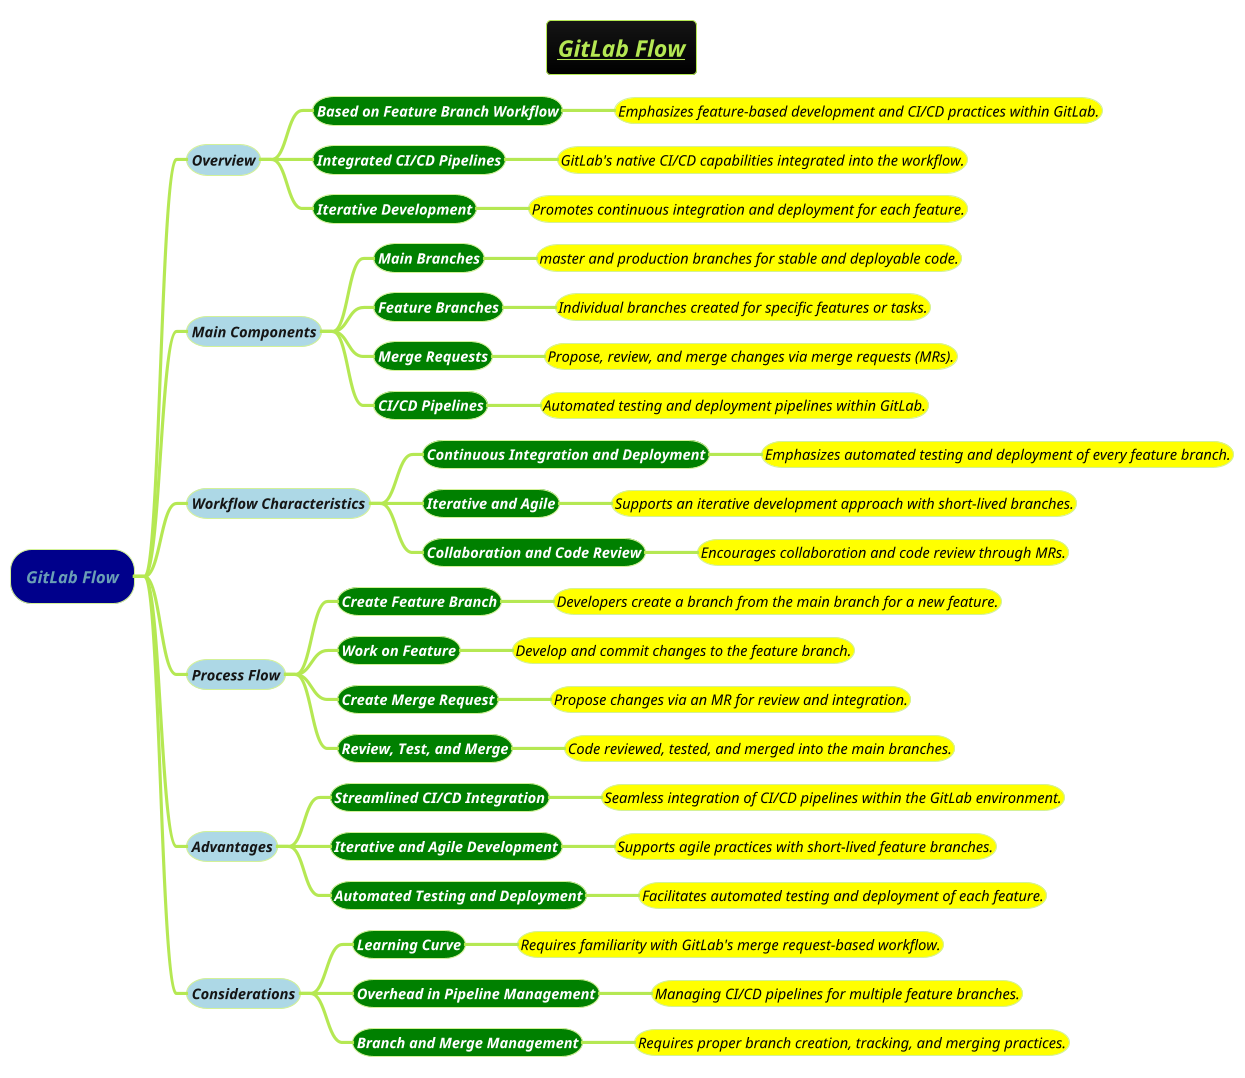 @startmindmap
title =<i><b><u><size:18>GitLab Flow
!theme hacker

*[#darkblue] <i>GitLab Flow
**[#lightblue] <i><color #blac><size:14>Overview
***[#green] <b><i><color #white><size:14>Based on Feature Branch Workflow
****[#yellow] <i><color #black><size:14>Emphasizes feature-based development and CI/CD practices within GitLab.
***[#green] <b><i><color #white><size:14>Integrated CI/CD Pipelines
****[#yellow] <i><color #black><size:14>GitLab's native CI/CD capabilities integrated into the workflow.
***[#green] <b><i><color #white><size:14>Iterative Development
****[#yellow] <i><color #black><size:14>Promotes continuous integration and deployment for each feature.
**[#lightblue] <i><color #blac><size:14>Main Components
***[#green] <b><i><color #white><size:14>Main Branches
****[#yellow] <i><color #black><size:14>master and production branches for stable and deployable code.
***[#green] <b><i><color #white><size:14>Feature Branches
****[#yellow] <i><color #black><size:14>Individual branches created for specific features or tasks.
***[#green] <b><i><color #white><size:14>Merge Requests
****[#yellow] <i><color #black><size:14>Propose, review, and merge changes via merge requests (MRs).
***[#green] <b><i><color #white><size:14>CI/CD Pipelines
****[#yellow] <i><color #black><size:14>Automated testing and deployment pipelines within GitLab.
**[#lightblue] <i><color #blac><size:14>Workflow Characteristics
***[#green] <b><i><color #white><size:14>Continuous Integration and Deployment
****[#yellow] <i><color #black><size:14>Emphasizes automated testing and deployment of every feature branch.
***[#green] <b><i><color #white><size:14>Iterative and Agile
****[#yellow] <i><color #black><size:14>Supports an iterative development approach with short-lived branches.
***[#green] <b><i><color #white><size:14>Collaboration and Code Review
****[#yellow] <i><color #black><size:14>Encourages collaboration and code review through MRs.
**[#lightblue] <i><color #blac><size:14>Process Flow
***[#green] <b><i><color #white><size:14>Create Feature Branch
****[#yellow] <i><color #black><size:14>Developers create a branch from the main branch for a new feature.
***[#green] <b><i><color #white><size:14>Work on Feature
****[#yellow] <i><color #black><size:14>Develop and commit changes to the feature branch.
***[#green] <b><i><color #white><size:14>Create Merge Request
****[#yellow] <i><color #black><size:14>Propose changes via an MR for review and integration.
***[#green] <b><i><color #white><size:14>Review, Test, and Merge
****[#yellow] <i><color #black><size:14>Code reviewed, tested, and merged into the main branches.
**[#lightblue] <i><color #blac><size:14>Advantages
***[#green] <b><i><color #white><size:14>Streamlined CI/CD Integration
****[#yellow] <i><color #black><size:14>Seamless integration of CI/CD pipelines within the GitLab environment.
***[#green] <b><i><color #white><size:14>Iterative and Agile Development
****[#yellow] <i><color #black><size:14>Supports agile practices with short-lived feature branches.
***[#green] <b><i><color #white><size:14>Automated Testing and Deployment
****[#yellow] <i><color #black><size:14>Facilitates automated testing and deployment of each feature.
**[#lightblue] <i><color #blac><size:14>Considerations
***[#green] <b><i><color #white><size:14>Learning Curve
****[#yellow] <i><color #black><size:14>Requires familiarity with GitLab's merge request-based workflow.
***[#green] <b><i><color #white><size:14>Overhead in Pipeline Management
****[#yellow] <i><color #black><size:14>Managing CI/CD pipelines for multiple feature branches.
***[#green] <b><i><color #white><size:14>Branch and Merge Management
****[#yellow] <i><color #black><size:14>Requires proper branch creation, tracking, and merging practices.
@endmindmap

